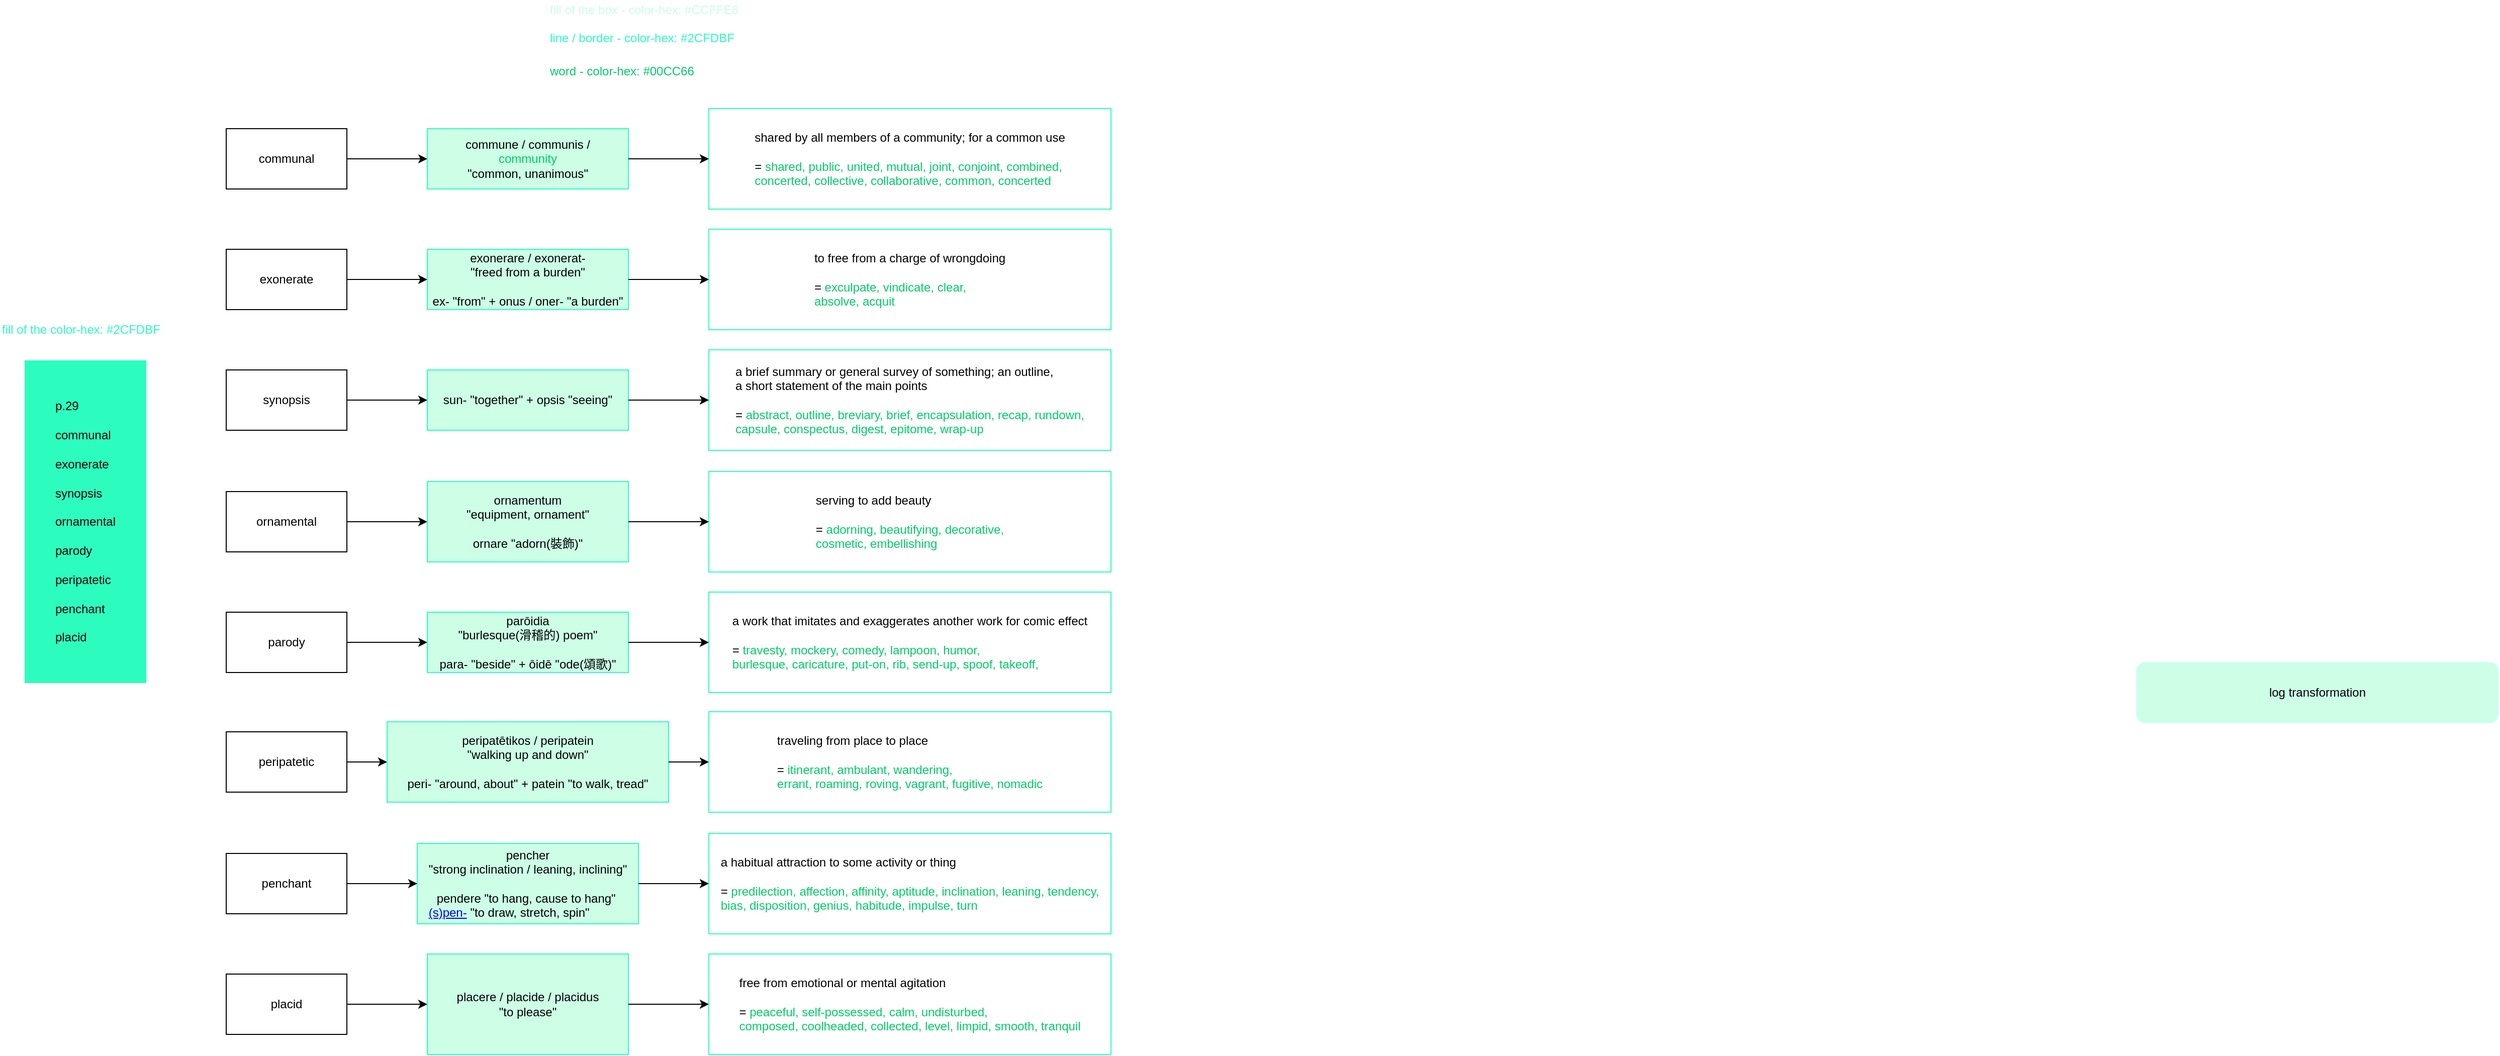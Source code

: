<mxGraphModel dx="1456" dy="581" grid="1" gridSize="10" guides="1" tooltips="1" connect="1" arrows="1" fold="1" page="1" pageScale="1" pageWidth="827" pageHeight="1169" background="#ffffff"><root><mxCell id="0"/><mxCell id="1" parent="0"/><mxCell id="7" value="&lt;div style=&quot;text-align: left&quot;&gt;&lt;span style=&quot;letter-spacing: 0px&quot;&gt;p.29&lt;/span&gt;&lt;/div&gt;&lt;div style=&quot;text-align: left&quot;&gt;&lt;span style=&quot;letter-spacing: 0px&quot;&gt;&lt;br&gt;&lt;/span&gt;&lt;/div&gt;&lt;div style=&quot;text-align: left&quot;&gt;&lt;span style=&quot;letter-spacing: 0px&quot;&gt;communal&lt;/span&gt;&lt;/div&gt;&lt;div style=&quot;text-align: left&quot;&gt;&lt;span style=&quot;letter-spacing: 0px&quot;&gt;&lt;br&gt;&lt;/span&gt;&lt;/div&gt;&lt;div style=&quot;text-align: left&quot;&gt;&lt;span style=&quot;letter-spacing: 0px&quot;&gt;exonerate&lt;/span&gt;&lt;/div&gt;&lt;div style=&quot;text-align: left&quot;&gt;&lt;span style=&quot;letter-spacing: 0px&quot;&gt;&lt;br&gt;&lt;/span&gt;&lt;/div&gt;&lt;div style=&quot;text-align: left&quot;&gt;&lt;span style=&quot;letter-spacing: 0px&quot;&gt;synopsis&lt;/span&gt;&lt;/div&gt;&lt;div style=&quot;text-align: left&quot;&gt;&lt;span style=&quot;letter-spacing: 0px&quot;&gt;&lt;br&gt;&lt;/span&gt;&lt;/div&gt;&lt;div style=&quot;text-align: left&quot;&gt;&lt;span style=&quot;letter-spacing: 0px&quot;&gt;ornamental&lt;/span&gt;&lt;/div&gt;&lt;div style=&quot;text-align: left&quot;&gt;&lt;span style=&quot;letter-spacing: 0px&quot;&gt;&lt;br&gt;&lt;/span&gt;&lt;/div&gt;&lt;div style=&quot;text-align: left&quot;&gt;&lt;span style=&quot;letter-spacing: 0px&quot;&gt;parody&lt;/span&gt;&lt;/div&gt;&lt;div style=&quot;text-align: left&quot;&gt;&lt;span style=&quot;letter-spacing: 0px&quot;&gt;&lt;br&gt;&lt;/span&gt;&lt;/div&gt;&lt;div style=&quot;text-align: left&quot;&gt;&lt;span style=&quot;letter-spacing: 0px&quot;&gt;peripatetic&lt;/span&gt;&lt;/div&gt;&lt;div style=&quot;text-align: left&quot;&gt;&lt;span style=&quot;letter-spacing: 0px&quot;&gt;&lt;br&gt;&lt;/span&gt;&lt;/div&gt;&lt;div style=&quot;text-align: left&quot;&gt;&lt;span style=&quot;letter-spacing: 0px&quot;&gt;penchant&lt;/span&gt;&lt;/div&gt;&lt;div style=&quot;text-align: left&quot;&gt;&lt;span style=&quot;letter-spacing: 0px&quot;&gt;&lt;br&gt;&lt;/span&gt;&lt;/div&gt;&lt;div style=&quot;text-align: left&quot;&gt;&lt;span style=&quot;letter-spacing: 0px&quot;&gt;placid&lt;/span&gt;&lt;/div&gt;" style="rounded=0;whiteSpace=wrap;html=1;fillColor=#2cfdbf;strokeColor=#2CFDBF;" parent="1" vertex="1"><mxGeometry x="-80" y="400" width="120" height="320" as="geometry"/></mxCell><mxCell id="10" value="log transformation" style="rounded=1;whiteSpace=wrap;html=1;fillColor=#CCFFE6;strokeColor=#CCFFFF;" parent="1" vertex="1"><mxGeometry x="2020" y="700" width="360" height="60" as="geometry"/></mxCell><mxCell id="14" value="" style="group" parent="1" vertex="1" connectable="0"><mxGeometry x="120" y="149" width="880" height="100" as="geometry"/></mxCell><mxCell id="2" value="communal" style="rounded=0;whiteSpace=wrap;html=1;" parent="14" vertex="1"><mxGeometry y="20" width="120" height="60" as="geometry"/></mxCell><mxCell id="3" value="&lt;div&gt;commune /&amp;nbsp;&lt;span&gt;communis /&lt;/span&gt;&lt;/div&gt;&lt;div&gt;&lt;font color=&quot;#00cc66&quot;&gt;community&lt;/font&gt;&lt;/div&gt;&lt;div&gt;&quot;&lt;span&gt;common, unanimous&lt;/span&gt;&lt;span&gt;&quot;&lt;/span&gt;&lt;/div&gt;" style="rounded=0;whiteSpace=wrap;html=1;strokeColor=#2CFDBF;fillColor=#CCFFE6;" parent="14" vertex="1"><mxGeometry x="200" y="20" width="200" height="60" as="geometry"/></mxCell><mxCell id="4" value="" style="edgeStyle=orthogonalEdgeStyle;rounded=0;html=1;jettySize=auto;orthogonalLoop=1;" parent="14" source="2" target="3" edge="1"><mxGeometry relative="1" as="geometry"/></mxCell><mxCell id="5" value="&lt;div style=&quot;text-align: left&quot;&gt;shared by all members of a community; for a common use&lt;/div&gt;&lt;div style=&quot;text-align: left&quot;&gt;&lt;br&gt;&lt;/div&gt;&lt;div style=&quot;text-align: left&quot;&gt;= &lt;font color=&quot;#00cc66&quot;&gt;shared, public, united, mutual, joint, conjoint, combined,&lt;/font&gt;&lt;/div&gt;&lt;div style=&quot;text-align: left&quot;&gt;&lt;font color=&quot;#00cc66&quot;&gt;concerted, collective, collaborative, common, concerted&lt;/font&gt;&lt;/div&gt;" style="rounded=0;whiteSpace=wrap;html=1;strokeColor=#2CFDBF;" parent="14" vertex="1"><mxGeometry x="480" width="400" height="100" as="geometry"/></mxCell><mxCell id="6" value="" style="edgeStyle=orthogonalEdgeStyle;rounded=0;html=1;jettySize=auto;orthogonalLoop=1;" parent="14" source="3" target="5" edge="1"><mxGeometry relative="1" as="geometry"/></mxCell><mxCell id="15" value="" style="group" parent="1" vertex="1" connectable="0"><mxGeometry x="120" y="269" width="880" height="100" as="geometry"/></mxCell><mxCell id="16" value="exonerate" style="rounded=0;whiteSpace=wrap;html=1;" parent="15" vertex="1"><mxGeometry y="20" width="120" height="60" as="geometry"/></mxCell><mxCell id="17" value="exonerare / exonerat-&lt;div&gt;&quot;freed from a burden&quot;&lt;/div&gt;&lt;div&gt;&lt;br&gt;&lt;/div&gt;&lt;div&gt;ex- &quot;from&quot; + onus / oner- &quot;a burden&quot;&lt;/div&gt;" style="rounded=0;whiteSpace=wrap;html=1;strokeColor=#2CFDBF;fillColor=#CCFFE6;" parent="15" vertex="1"><mxGeometry x="200" y="20" width="200" height="60" as="geometry"/></mxCell><mxCell id="18" value="" style="edgeStyle=orthogonalEdgeStyle;rounded=0;html=1;jettySize=auto;orthogonalLoop=1;" parent="15" source="16" target="17" edge="1"><mxGeometry relative="1" as="geometry"/></mxCell><mxCell id="19" value="&lt;div style=&quot;text-align: left&quot;&gt;&lt;div&gt;to free from a charge of wrongdoing&lt;/div&gt;&lt;div&gt;&lt;br&gt;&lt;/div&gt;&lt;div&gt;=&amp;nbsp;&lt;font color=&quot;#00cc66&quot;&gt;exculpate, vindicate, clear,&amp;nbsp;&lt;/font&gt;&lt;/div&gt;&lt;div&gt;&lt;font color=&quot;#00cc66&quot;&gt;absolve, acquit&lt;/font&gt;&lt;/div&gt;&lt;/div&gt;" style="rounded=0;whiteSpace=wrap;html=1;strokeColor=#2CFDBF;" parent="15" vertex="1"><mxGeometry x="480" width="400" height="100" as="geometry"/></mxCell><mxCell id="20" value="" style="edgeStyle=orthogonalEdgeStyle;rounded=0;html=1;jettySize=auto;orthogonalLoop=1;" parent="15" source="17" target="19" edge="1"><mxGeometry relative="1" as="geometry"/></mxCell><mxCell id="21" value="" style="group" parent="1" vertex="1" connectable="0"><mxGeometry x="120" y="389" width="880" height="100" as="geometry"/></mxCell><mxCell id="22" value="synopsis" style="rounded=0;whiteSpace=wrap;html=1;" parent="21" vertex="1"><mxGeometry y="20" width="120" height="60" as="geometry"/></mxCell><mxCell id="23" value="sun- &quot;together&quot; + opsis &quot;seeing&quot;" style="rounded=0;whiteSpace=wrap;html=1;strokeColor=#2CFDBF;fillColor=#CCFFE6;" parent="21" vertex="1"><mxGeometry x="200" y="20" width="200" height="60" as="geometry"/></mxCell><mxCell id="24" value="" style="edgeStyle=orthogonalEdgeStyle;rounded=0;html=1;jettySize=auto;orthogonalLoop=1;" parent="21" source="22" target="23" edge="1"><mxGeometry relative="1" as="geometry"/></mxCell><mxCell id="25" value="&lt;div style=&quot;text-align: left&quot;&gt;&lt;div&gt;a brief summary or general survey of something; an outline,&lt;/div&gt;&lt;div&gt;a short statement of the main points&lt;/div&gt;&lt;div&gt;&lt;br&gt;&lt;/div&gt;&lt;div&gt;=&amp;nbsp;&lt;font color=&quot;#00cc66&quot;&gt;abstract, outline, breviary, brief, encapsulation, recap, rundown,&lt;/font&gt;&lt;/div&gt;&lt;div&gt;&lt;font color=&quot;#00cc66&quot;&gt;capsule, conspectus, digest, epitome, wrap-up&lt;/font&gt;&lt;/div&gt;&lt;/div&gt;" style="rounded=0;whiteSpace=wrap;html=1;strokeColor=#2CFDBF;" parent="21" vertex="1"><mxGeometry x="480" width="400" height="100" as="geometry"/></mxCell><mxCell id="26" value="" style="edgeStyle=orthogonalEdgeStyle;rounded=0;html=1;jettySize=auto;orthogonalLoop=1;" parent="21" source="23" target="25" edge="1"><mxGeometry relative="1" as="geometry"/></mxCell><mxCell id="27" value="" style="group" parent="1" vertex="1" connectable="0"><mxGeometry x="120" y="510" width="880" height="100" as="geometry"/></mxCell><mxCell id="28" value="ornamental" style="rounded=0;whiteSpace=wrap;html=1;" parent="27" vertex="1"><mxGeometry y="20" width="120" height="60" as="geometry"/></mxCell><mxCell id="29" value="ornamentum&lt;div&gt;&quot;equipment, ornament&quot;&lt;/div&gt;&lt;div&gt;&lt;br&gt;&lt;/div&gt;&lt;div&gt;ornare &quot;adorn(裝飾)&quot;&lt;/div&gt;" style="rounded=0;whiteSpace=wrap;html=1;strokeColor=#2CFDBF;fillColor=#CCFFE6;" parent="27" vertex="1"><mxGeometry x="200" y="10" width="200" height="80" as="geometry"/></mxCell><mxCell id="30" value="" style="edgeStyle=orthogonalEdgeStyle;rounded=0;html=1;jettySize=auto;orthogonalLoop=1;" parent="27" source="28" target="29" edge="1"><mxGeometry relative="1" as="geometry"/></mxCell><mxCell id="31" value="&lt;div style=&quot;text-align: left&quot;&gt;&lt;div&gt;serving to add beauty&lt;/div&gt;&lt;div&gt;&lt;br&gt;&lt;/div&gt;&lt;div&gt;=&amp;nbsp;&lt;font color=&quot;#00cc66&quot;&gt;adorning, beautifying, decorative,&lt;/font&gt;&lt;/div&gt;&lt;div&gt;&lt;font color=&quot;#00cc66&quot;&gt;cosmetic, embellishing&lt;/font&gt;&lt;/div&gt;&lt;/div&gt;" style="rounded=0;whiteSpace=wrap;html=1;strokeColor=#2CFDBF;" parent="27" vertex="1"><mxGeometry x="480" width="400" height="100" as="geometry"/></mxCell><mxCell id="32" value="" style="edgeStyle=orthogonalEdgeStyle;rounded=0;html=1;jettySize=auto;orthogonalLoop=1;" parent="27" source="29" target="31" edge="1"><mxGeometry relative="1" as="geometry"/></mxCell><mxCell id="33" value="" style="group" parent="1" vertex="1" connectable="0"><mxGeometry x="120" y="630" width="880" height="100" as="geometry"/></mxCell><mxCell id="34" value="parody" style="rounded=0;whiteSpace=wrap;html=1;" parent="33" vertex="1"><mxGeometry y="20" width="120" height="60" as="geometry"/></mxCell><mxCell id="35" value="&lt;span&gt;parōidia&lt;/span&gt;&lt;div&gt;&lt;span&gt;&quot;burlesque(&lt;/span&gt;&lt;span&gt;滑稽的&lt;/span&gt;&lt;span&gt;) poem&quot;&lt;/span&gt;&lt;/div&gt;&lt;div&gt;&lt;span&gt;&lt;br&gt;&lt;/span&gt;&lt;/div&gt;&lt;div&gt;&lt;span&gt;para- &quot;beside&quot; +&amp;nbsp;&lt;/span&gt;&lt;span&gt;ōidē &quot;&lt;/span&gt;&lt;span&gt;ode(&lt;/span&gt;&lt;span&gt;頌歌&lt;/span&gt;&lt;span&gt;)&quot;&lt;/span&gt;&lt;/div&gt;" style="rounded=0;whiteSpace=wrap;html=1;strokeColor=#2CFDBF;fillColor=#CCFFE6;" parent="33" vertex="1"><mxGeometry x="200" y="20" width="200" height="60" as="geometry"/></mxCell><mxCell id="36" value="" style="edgeStyle=orthogonalEdgeStyle;rounded=0;html=1;jettySize=auto;orthogonalLoop=1;" parent="33" source="34" target="35" edge="1"><mxGeometry relative="1" as="geometry"/></mxCell><mxCell id="37" value="&lt;div style=&quot;text-align: left&quot;&gt;&lt;div&gt;a work that imitates and exaggerates another work for comic effect&lt;/div&gt;&lt;div&gt;&lt;br&gt;&lt;/div&gt;&lt;div&gt;= &lt;font color=&quot;#00cc66&quot;&gt;travesty, mockery, comedy, lampoon, humor,&lt;/font&gt;&lt;/div&gt;&lt;div&gt;&lt;font color=&quot;#00cc66&quot;&gt;burlesque, caricature, put-on, rib, send-up, spoof, takeoff,&amp;nbsp;&lt;/font&gt;&lt;/div&gt;&lt;/div&gt;" style="rounded=0;whiteSpace=wrap;html=1;strokeColor=#2CFDBF;" parent="33" vertex="1"><mxGeometry x="480" width="400" height="100" as="geometry"/></mxCell><mxCell id="38" value="" style="edgeStyle=orthogonalEdgeStyle;rounded=0;html=1;jettySize=auto;orthogonalLoop=1;" parent="33" source="35" target="37" edge="1"><mxGeometry relative="1" as="geometry"/></mxCell><mxCell id="39" value="" style="group" parent="1" vertex="1" connectable="0"><mxGeometry x="120" y="749" width="880" height="100" as="geometry"/></mxCell><mxCell id="40" value="peripatetic" style="rounded=0;whiteSpace=wrap;html=1;" parent="39" vertex="1"><mxGeometry y="20" width="120" height="60" as="geometry"/></mxCell><mxCell id="41" value="&lt;span&gt;peripatētikos /&amp;nbsp;&lt;/span&gt;peripatein&lt;div&gt;&lt;span&gt;&quot;walking up and down&quot;&lt;/span&gt;&lt;/div&gt;&lt;div&gt;&lt;span&gt;&lt;br&gt;&lt;/span&gt;&lt;/div&gt;&lt;div&gt;&lt;span&gt;peri-&amp;nbsp;&lt;/span&gt;&lt;span style=&quot;letter-spacing: 0px&quot;&gt;&quot;around, about&quot;&lt;/span&gt;&lt;span style=&quot;letter-spacing: 0px&quot;&gt;&amp;nbsp;+&amp;nbsp;&lt;/span&gt;&lt;span style=&quot;letter-spacing: 0px&quot;&gt;patein&amp;nbsp;&lt;/span&gt;&lt;span style=&quot;letter-spacing: 0px&quot;&gt;&quot;to walk, tread&quot;&lt;/span&gt;&lt;/div&gt;" style="rounded=0;whiteSpace=wrap;html=1;strokeColor=#2CFDBF;fillColor=#CCFFE6;" parent="39" vertex="1"><mxGeometry x="160" y="10" width="280" height="80" as="geometry"/></mxCell><mxCell id="42" value="" style="edgeStyle=orthogonalEdgeStyle;rounded=0;html=1;jettySize=auto;orthogonalLoop=1;" parent="39" source="40" target="41" edge="1"><mxGeometry relative="1" as="geometry"/></mxCell><mxCell id="43" value="&lt;div style=&quot;text-align: left&quot;&gt;&lt;div&gt;traveling from place to place&lt;/div&gt;&lt;div&gt;&lt;br&gt;&lt;/div&gt;&lt;div&gt;=&amp;nbsp;&lt;font color=&quot;#00cc66&quot;&gt;itinerant, ambulant, wandering,&lt;/font&gt;&lt;/div&gt;&lt;div&gt;&lt;font color=&quot;#00cc66&quot;&gt;errant, roaming, roving, vagrant, fugitive, nomadic&lt;/font&gt;&lt;/div&gt;&lt;/div&gt;" style="rounded=0;whiteSpace=wrap;html=1;strokeColor=#2CFDBF;" parent="39" vertex="1"><mxGeometry x="480" width="400" height="100" as="geometry"/></mxCell><mxCell id="44" value="" style="edgeStyle=orthogonalEdgeStyle;rounded=0;html=1;jettySize=auto;orthogonalLoop=1;" parent="39" source="41" target="43" edge="1"><mxGeometry relative="1" as="geometry"/></mxCell><mxCell id="45" value="" style="group" parent="1" vertex="1" connectable="0"><mxGeometry x="120" y="870" width="880" height="100" as="geometry"/></mxCell><mxCell id="46" value="penchant" style="rounded=0;whiteSpace=wrap;html=1;" parent="45" vertex="1"><mxGeometry y="20" width="120" height="60" as="geometry"/></mxCell><mxCell id="47" value="pencher&lt;div&gt;&quot;strong inclination / leaning, inclining&quot;&lt;/div&gt;&lt;div&gt;&lt;br&gt;&lt;/div&gt;&lt;div&gt;&lt;span&gt;pendere&amp;nbsp;&lt;/span&gt;&lt;span style=&quot;letter-spacing: 0px&quot;&gt;&quot;to hang, cause to hang&quot;&amp;nbsp;&lt;/span&gt;&lt;/div&gt;&lt;div style=&quot;text-align: left&quot;&gt;&lt;a href=&quot;https://www.etymonline.com/word/*(s)pen-?ref=etymonline_crossreference&quot; title=&quot;Etymology, meaning and definition of *(s)pen- &quot;&gt;(s)pen-&lt;/a&gt;&amp;nbsp;&lt;span&gt;&quot;to draw, stretch, spin&quot;&lt;/span&gt;&lt;br&gt;&lt;/div&gt;" style="rounded=0;whiteSpace=wrap;html=1;strokeColor=#2CFDBF;fillColor=#CCFFE6;" parent="45" vertex="1"><mxGeometry x="190" y="10" width="220" height="80" as="geometry"/></mxCell><mxCell id="48" value="" style="edgeStyle=orthogonalEdgeStyle;rounded=0;html=1;jettySize=auto;orthogonalLoop=1;" parent="45" source="46" target="47" edge="1"><mxGeometry relative="1" as="geometry"/></mxCell><mxCell id="49" value="&lt;div style=&quot;text-align: left&quot;&gt;&lt;div&gt;a habitual attraction to some activity or thing&lt;/div&gt;&lt;div&gt;&lt;br&gt;&lt;/div&gt;&lt;div&gt;=&amp;nbsp;&lt;font color=&quot;#00cc66&quot;&gt;predilection, affection, affinity, aptitude, inclination, leaning, tendency,&lt;/font&gt;&lt;/div&gt;&lt;div&gt;&lt;font color=&quot;#00cc66&quot;&gt;bias, disposition, genius, habitude, impulse, turn&lt;/font&gt;&lt;/div&gt;&lt;/div&gt;" style="rounded=0;whiteSpace=wrap;html=1;strokeColor=#2CFDBF;" parent="45" vertex="1"><mxGeometry x="480" width="400" height="100" as="geometry"/></mxCell><mxCell id="50" value="" style="edgeStyle=orthogonalEdgeStyle;rounded=0;html=1;jettySize=auto;orthogonalLoop=1;" parent="45" source="47" target="49" edge="1"><mxGeometry relative="1" as="geometry"/></mxCell><mxCell id="51" value="" style="group" parent="1" vertex="1" connectable="0"><mxGeometry x="120" y="990" width="880" height="100" as="geometry"/></mxCell><mxCell id="52" value="placid" style="rounded=0;whiteSpace=wrap;html=1;" parent="51" vertex="1"><mxGeometry y="20" width="120" height="60" as="geometry"/></mxCell><mxCell id="53" value="placere / placide / placidus&lt;div&gt;&quot;to please&quot;&lt;/div&gt;" style="rounded=0;whiteSpace=wrap;html=1;strokeColor=#2CFDBF;fillColor=#CCFFE6;" parent="51" vertex="1"><mxGeometry x="200" width="200" height="100" as="geometry"/></mxCell><mxCell id="54" value="" style="edgeStyle=orthogonalEdgeStyle;rounded=0;html=1;jettySize=auto;orthogonalLoop=1;" parent="51" source="52" target="53" edge="1"><mxGeometry relative="1" as="geometry"/></mxCell><mxCell id="55" value="&lt;div style=&quot;text-align: left&quot;&gt;&lt;div&gt;free from emotional or mental agitation&lt;/div&gt;&lt;div&gt;&lt;br&gt;&lt;/div&gt;&lt;div&gt;=&amp;nbsp;&lt;font color=&quot;#00cc66&quot;&gt;peaceful, self-possessed, calm, undisturbed,&lt;/font&gt;&lt;/div&gt;&lt;div&gt;&lt;font color=&quot;#00cc66&quot;&gt;composed, coolheaded, collected, level, limpid, smooth, tranquil&lt;/font&gt;&lt;/div&gt;&lt;/div&gt;" style="rounded=0;whiteSpace=wrap;html=1;strokeColor=#2CFDBF;" parent="51" vertex="1"><mxGeometry x="480" width="400" height="100" as="geometry"/></mxCell><mxCell id="56" value="" style="edgeStyle=orthogonalEdgeStyle;rounded=0;html=1;jettySize=auto;orthogonalLoop=1;" parent="51" source="53" target="55" edge="1"><mxGeometry relative="1" as="geometry"/></mxCell><mxCell id="57" value="&lt;font color=&quot;#00cc66&quot;&gt;word - color-hex: #00CC66&lt;/font&gt;" style="text;html=1;resizable=0;points=[];autosize=1;align=left;verticalAlign=top;spacingTop=-4;" parent="1" vertex="1"><mxGeometry x="440" y="102" width="160" height="20" as="geometry"/></mxCell><mxCell id="58" value="&lt;font color=&quot;#2cfdbf&quot;&gt;line / border - color-hex: #2CFDBF&lt;/font&gt;" style="text;html=1;resizable=0;points=[];autosize=1;align=left;verticalAlign=top;spacingTop=-4;" parent="1" vertex="1"><mxGeometry x="440" y="69" width="200" height="20" as="geometry"/></mxCell><mxCell id="59" value="&lt;font color=&quot;#ccffe6&quot;&gt;fill of the box - color-hex: #CCFFE6&lt;/font&gt;" style="text;html=1;resizable=0;points=[];autosize=1;align=left;verticalAlign=top;spacingTop=-4;" parent="1" vertex="1"><mxGeometry x="440" y="41" width="200" height="20" as="geometry"/></mxCell><mxCell id="60" value="&lt;font color=&quot;#2cfdbf&quot;&gt;fill of the color-hex: #2CFDBF&lt;/font&gt;" style="text;html=1;resizable=0;points=[];autosize=1;align=left;verticalAlign=top;spacingTop=-4;" parent="1" vertex="1"><mxGeometry x="-105" y="359" width="170" height="20" as="geometry"/></mxCell></root></mxGraphModel>